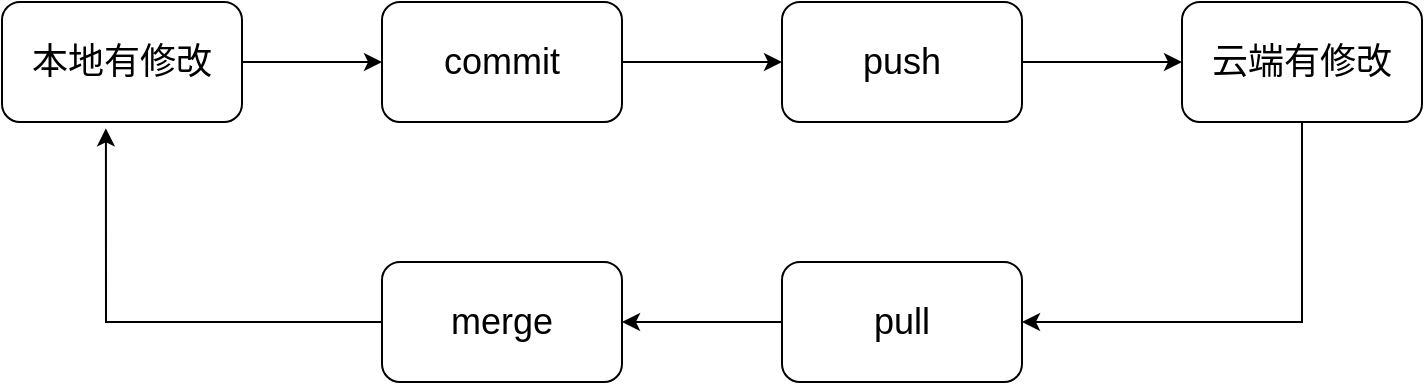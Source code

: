<mxfile version="17.4.1" type="github">
  <diagram id="AzrE49gMyLDudFwtUOvi" name="Page-1">
    <mxGraphModel dx="1038" dy="575" grid="1" gridSize="10" guides="1" tooltips="1" connect="1" arrows="1" fold="1" page="1" pageScale="1" pageWidth="850" pageHeight="1100" math="0" shadow="0">
      <root>
        <mxCell id="0" />
        <mxCell id="1" parent="0" />
        <mxCell id="DBOfzpZMRuOC3yNopxNx-3" value="" style="edgeStyle=orthogonalEdgeStyle;rounded=0;orthogonalLoop=1;jettySize=auto;html=1;" edge="1" parent="1" source="DBOfzpZMRuOC3yNopxNx-1" target="DBOfzpZMRuOC3yNopxNx-2">
          <mxGeometry relative="1" as="geometry" />
        </mxCell>
        <mxCell id="DBOfzpZMRuOC3yNopxNx-1" value="&lt;font style=&quot;font-size: 18px&quot;&gt;本地有修改&lt;/font&gt;" style="rounded=1;whiteSpace=wrap;html=1;" vertex="1" parent="1">
          <mxGeometry x="70" y="190" width="120" height="60" as="geometry" />
        </mxCell>
        <mxCell id="DBOfzpZMRuOC3yNopxNx-5" value="" style="edgeStyle=orthogonalEdgeStyle;rounded=0;orthogonalLoop=1;jettySize=auto;html=1;" edge="1" parent="1" source="DBOfzpZMRuOC3yNopxNx-2" target="DBOfzpZMRuOC3yNopxNx-4">
          <mxGeometry relative="1" as="geometry" />
        </mxCell>
        <mxCell id="DBOfzpZMRuOC3yNopxNx-2" value="&lt;font style=&quot;font-size: 18px&quot;&gt;commit&lt;/font&gt;" style="whiteSpace=wrap;html=1;rounded=1;" vertex="1" parent="1">
          <mxGeometry x="260" y="190" width="120" height="60" as="geometry" />
        </mxCell>
        <mxCell id="DBOfzpZMRuOC3yNopxNx-7" value="" style="edgeStyle=orthogonalEdgeStyle;rounded=0;orthogonalLoop=1;jettySize=auto;html=1;" edge="1" parent="1" source="DBOfzpZMRuOC3yNopxNx-4" target="DBOfzpZMRuOC3yNopxNx-6">
          <mxGeometry relative="1" as="geometry" />
        </mxCell>
        <mxCell id="DBOfzpZMRuOC3yNopxNx-4" value="&lt;font style=&quot;font-size: 18px&quot;&gt;push&lt;/font&gt;" style="whiteSpace=wrap;html=1;rounded=1;" vertex="1" parent="1">
          <mxGeometry x="460" y="190" width="120" height="60" as="geometry" />
        </mxCell>
        <mxCell id="DBOfzpZMRuOC3yNopxNx-13" style="edgeStyle=orthogonalEdgeStyle;rounded=0;orthogonalLoop=1;jettySize=auto;html=1;exitX=0.5;exitY=1;exitDx=0;exitDy=0;entryX=1;entryY=0.5;entryDx=0;entryDy=0;" edge="1" parent="1" source="DBOfzpZMRuOC3yNopxNx-6" target="DBOfzpZMRuOC3yNopxNx-10">
          <mxGeometry relative="1" as="geometry" />
        </mxCell>
        <mxCell id="DBOfzpZMRuOC3yNopxNx-6" value="&lt;font style=&quot;font-size: 18px&quot;&gt;云端有修改&lt;/font&gt;" style="whiteSpace=wrap;html=1;rounded=1;" vertex="1" parent="1">
          <mxGeometry x="660" y="190" width="120" height="60" as="geometry" />
        </mxCell>
        <mxCell id="DBOfzpZMRuOC3yNopxNx-15" style="edgeStyle=orthogonalEdgeStyle;rounded=0;orthogonalLoop=1;jettySize=auto;html=1;exitX=0;exitY=0.5;exitDx=0;exitDy=0;entryX=0.433;entryY=1.053;entryDx=0;entryDy=0;entryPerimeter=0;" edge="1" parent="1" source="DBOfzpZMRuOC3yNopxNx-8" target="DBOfzpZMRuOC3yNopxNx-1">
          <mxGeometry relative="1" as="geometry" />
        </mxCell>
        <mxCell id="DBOfzpZMRuOC3yNopxNx-8" value="&lt;font style=&quot;font-size: 18px&quot;&gt;merge&lt;/font&gt;" style="whiteSpace=wrap;html=1;rounded=1;" vertex="1" parent="1">
          <mxGeometry x="260" y="320" width="120" height="60" as="geometry" />
        </mxCell>
        <mxCell id="DBOfzpZMRuOC3yNopxNx-14" style="edgeStyle=orthogonalEdgeStyle;rounded=0;orthogonalLoop=1;jettySize=auto;html=1;exitX=0;exitY=0.5;exitDx=0;exitDy=0;entryX=1;entryY=0.5;entryDx=0;entryDy=0;" edge="1" parent="1" source="DBOfzpZMRuOC3yNopxNx-10" target="DBOfzpZMRuOC3yNopxNx-8">
          <mxGeometry relative="1" as="geometry" />
        </mxCell>
        <mxCell id="DBOfzpZMRuOC3yNopxNx-10" value="&lt;font style=&quot;font-size: 18px&quot;&gt;pull&lt;/font&gt;" style="whiteSpace=wrap;html=1;rounded=1;" vertex="1" parent="1">
          <mxGeometry x="460" y="320" width="120" height="60" as="geometry" />
        </mxCell>
      </root>
    </mxGraphModel>
  </diagram>
</mxfile>
